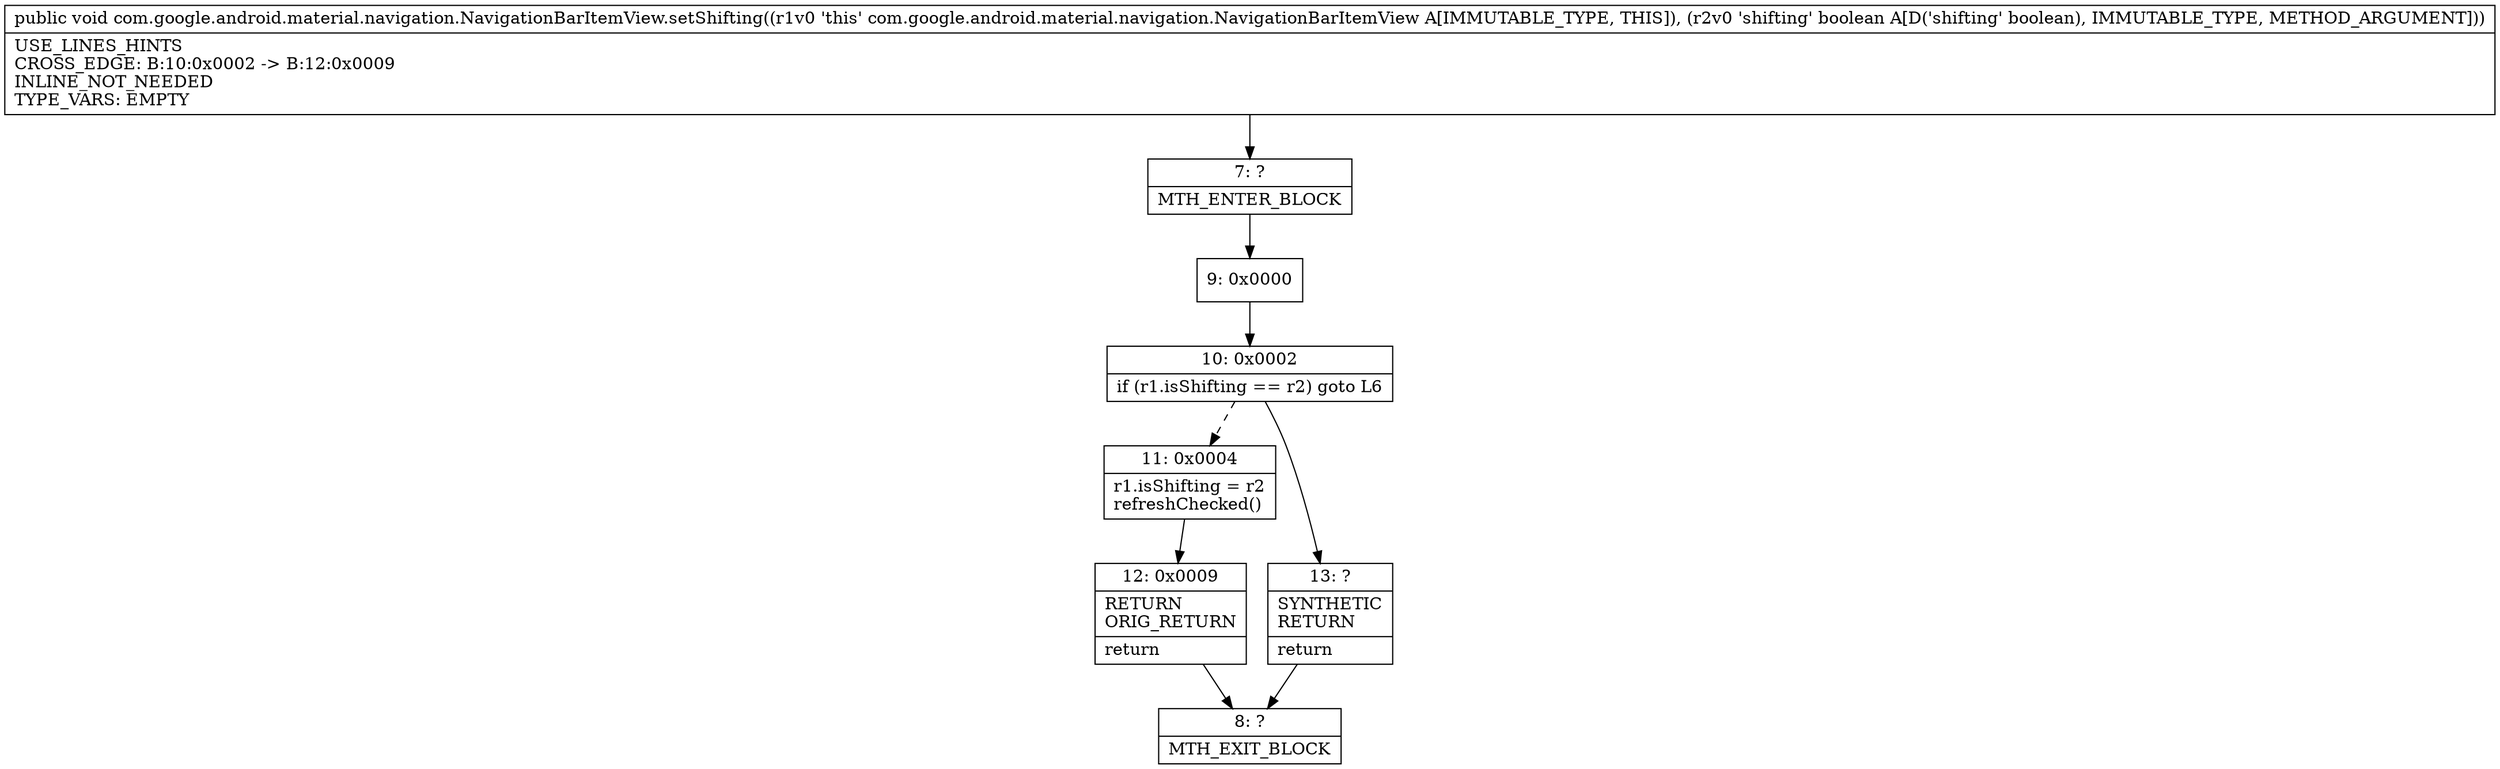 digraph "CFG forcom.google.android.material.navigation.NavigationBarItemView.setShifting(Z)V" {
Node_7 [shape=record,label="{7\:\ ?|MTH_ENTER_BLOCK\l}"];
Node_9 [shape=record,label="{9\:\ 0x0000}"];
Node_10 [shape=record,label="{10\:\ 0x0002|if (r1.isShifting == r2) goto L6\l}"];
Node_11 [shape=record,label="{11\:\ 0x0004|r1.isShifting = r2\lrefreshChecked()\l}"];
Node_12 [shape=record,label="{12\:\ 0x0009|RETURN\lORIG_RETURN\l|return\l}"];
Node_8 [shape=record,label="{8\:\ ?|MTH_EXIT_BLOCK\l}"];
Node_13 [shape=record,label="{13\:\ ?|SYNTHETIC\lRETURN\l|return\l}"];
MethodNode[shape=record,label="{public void com.google.android.material.navigation.NavigationBarItemView.setShifting((r1v0 'this' com.google.android.material.navigation.NavigationBarItemView A[IMMUTABLE_TYPE, THIS]), (r2v0 'shifting' boolean A[D('shifting' boolean), IMMUTABLE_TYPE, METHOD_ARGUMENT]))  | USE_LINES_HINTS\lCROSS_EDGE: B:10:0x0002 \-\> B:12:0x0009\lINLINE_NOT_NEEDED\lTYPE_VARS: EMPTY\l}"];
MethodNode -> Node_7;Node_7 -> Node_9;
Node_9 -> Node_10;
Node_10 -> Node_11[style=dashed];
Node_10 -> Node_13;
Node_11 -> Node_12;
Node_12 -> Node_8;
Node_13 -> Node_8;
}

